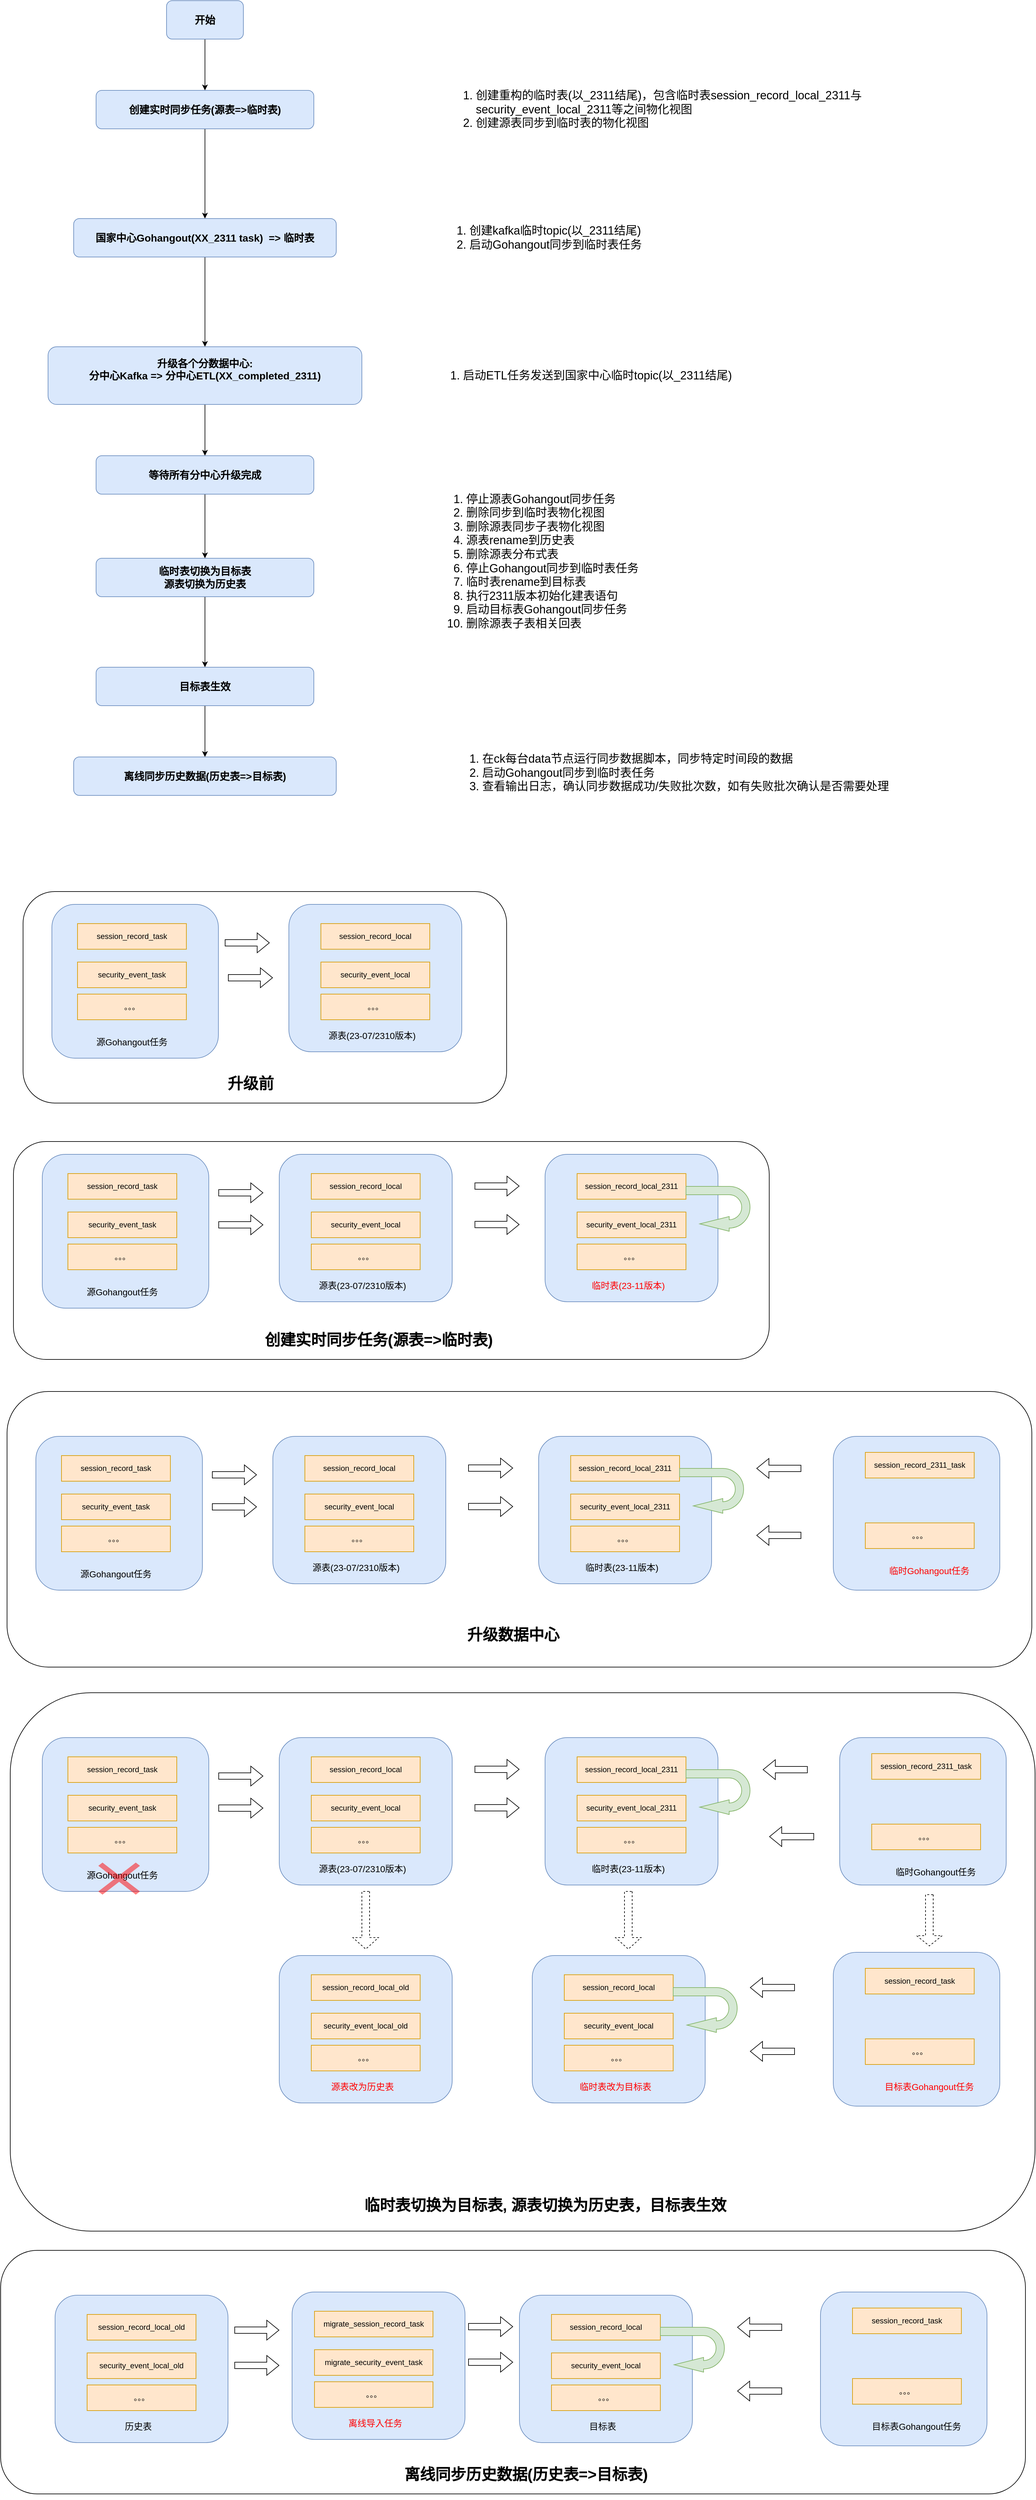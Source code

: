 <mxfile version="22.1.0" type="github">
  <diagram name="Page-1" id="74b105a0-9070-1c63-61bc-23e55f88626e">
    <mxGraphModel dx="2074" dy="1118" grid="1" gridSize="10" guides="1" tooltips="1" connect="1" arrows="1" fold="1" page="1" pageScale="1.5" pageWidth="1169" pageHeight="826" background="none" math="0" shadow="0">
      <root>
        <mxCell id="0" style=";html=1;" />
        <mxCell id="1" style=";html=1;" parent="0" />
        <mxCell id="Q2I1ikt3H9KRh0XBNsud-278" style="edgeStyle=orthogonalEdgeStyle;rounded=0;orthogonalLoop=1;jettySize=auto;html=1;exitX=0.5;exitY=1;exitDx=0;exitDy=0;entryX=0.5;entryY=0;entryDx=0;entryDy=0;" parent="1" source="Q2I1ikt3H9KRh0XBNsud-1" target="Q2I1ikt3H9KRh0XBNsud-16" edge="1">
          <mxGeometry relative="1" as="geometry" />
        </mxCell>
        <mxCell id="Q2I1ikt3H9KRh0XBNsud-1" value="&lt;font style=&quot;font-size: 16px;&quot;&gt;&lt;b&gt;创建实时同步任务(源表=&amp;gt;临时表)&lt;/b&gt;&lt;/font&gt;" style="rounded=1;whiteSpace=wrap;html=1;fillColor=#dae8fc;strokeColor=#6c8ebf;" parent="1" vertex="1">
          <mxGeometry x="179" y="190" width="340" height="60" as="geometry" />
        </mxCell>
        <mxCell id="Q2I1ikt3H9KRh0XBNsud-277" style="edgeStyle=orthogonalEdgeStyle;rounded=0;orthogonalLoop=1;jettySize=auto;html=1;exitX=0.5;exitY=1;exitDx=0;exitDy=0;entryX=0.5;entryY=0;entryDx=0;entryDy=0;" parent="1" source="Q2I1ikt3H9KRh0XBNsud-2" target="Q2I1ikt3H9KRh0XBNsud-1" edge="1">
          <mxGeometry relative="1" as="geometry" />
        </mxCell>
        <mxCell id="Q2I1ikt3H9KRh0XBNsud-2" value="&lt;font style=&quot;font-size: 16px;&quot;&gt;&lt;b&gt;开始&lt;/b&gt;&lt;/font&gt;" style="rounded=1;whiteSpace=wrap;html=1;fillColor=#dae8fc;strokeColor=#6c8ebf;" parent="1" vertex="1">
          <mxGeometry x="289" y="50" width="120" height="60" as="geometry" />
        </mxCell>
        <mxCell id="Q2I1ikt3H9KRh0XBNsud-4" value="&lt;ol style=&quot;font-size: 18px;&quot;&gt;&lt;li style=&quot;&quot;&gt;创建重构的临时表(以_2311结尾)，包含临时表session_record_local_2311与security_event_local_2311等之间物化视图&lt;/li&gt;&lt;li&gt;创建源表同步到临时表的物化视图&lt;/li&gt;&lt;/ol&gt;" style="text;strokeColor=none;fillColor=none;html=1;whiteSpace=wrap;verticalAlign=middle;overflow=hidden;" parent="1" vertex="1">
          <mxGeometry x="730" y="165" width="730" height="110" as="geometry" />
        </mxCell>
        <mxCell id="Q2I1ikt3H9KRh0XBNsud-279" style="edgeStyle=orthogonalEdgeStyle;rounded=0;orthogonalLoop=1;jettySize=auto;html=1;exitX=0.5;exitY=1;exitDx=0;exitDy=0;" parent="1" source="Q2I1ikt3H9KRh0XBNsud-16" target="Q2I1ikt3H9KRh0XBNsud-17" edge="1">
          <mxGeometry relative="1" as="geometry" />
        </mxCell>
        <mxCell id="Q2I1ikt3H9KRh0XBNsud-16" value="&lt;font style=&quot;font-size: 16px;&quot;&gt;&lt;b&gt;国家中心Gohangout(XX_2311 task)&amp;nbsp; =&amp;gt; 临时表&lt;/b&gt;&lt;/font&gt;" style="rounded=1;whiteSpace=wrap;html=1;fillColor=#dae8fc;strokeColor=#6c8ebf;" parent="1" vertex="1">
          <mxGeometry x="144" y="390" width="410" height="60" as="geometry" />
        </mxCell>
        <mxCell id="Q2I1ikt3H9KRh0XBNsud-281" style="edgeStyle=orthogonalEdgeStyle;rounded=0;orthogonalLoop=1;jettySize=auto;html=1;exitX=0.5;exitY=1;exitDx=0;exitDy=0;entryX=0.5;entryY=0;entryDx=0;entryDy=0;" parent="1" source="Q2I1ikt3H9KRh0XBNsud-17" target="Q2I1ikt3H9KRh0XBNsud-20" edge="1">
          <mxGeometry relative="1" as="geometry">
            <mxPoint x="348.579" y="750" as="targetPoint" />
          </mxGeometry>
        </mxCell>
        <mxCell id="Q2I1ikt3H9KRh0XBNsud-17" value="&lt;font style=&quot;font-size: 16px;&quot;&gt;&lt;b&gt;&lt;span style=&quot;font-size: 16px;&quot;&gt;升级各个分数据中心:&lt;br&gt;&lt;/span&gt;分中心Kafka =&amp;gt; 分中心ETL(XX_completed_2311)&lt;br&gt;&lt;br&gt;&lt;/b&gt;&lt;/font&gt;" style="rounded=1;whiteSpace=wrap;html=1;fillColor=#dae8fc;strokeColor=#6c8ebf;" parent="1" vertex="1">
          <mxGeometry x="104" y="590" width="490" height="90" as="geometry" />
        </mxCell>
        <mxCell id="Q2I1ikt3H9KRh0XBNsud-18" value="&lt;ol style=&quot;font-size: 18px;&quot;&gt;&lt;li style=&quot;&quot;&gt;创建kafka临时topic(以_2311结尾)&lt;/li&gt;&lt;li&gt;启动Gohangout同步到临时表任务&lt;/li&gt;&lt;/ol&gt;" style="text;strokeColor=none;fillColor=none;html=1;whiteSpace=wrap;verticalAlign=middle;overflow=hidden;" parent="1" vertex="1">
          <mxGeometry x="720" y="365" width="420" height="110" as="geometry" />
        </mxCell>
        <mxCell id="Q2I1ikt3H9KRh0XBNsud-19" value="&lt;ol style=&quot;font-size: 18px;&quot;&gt;&lt;li style=&quot;&quot;&gt;启动ETL任务发送到国家中心临时topic(以_2311结尾)&lt;/li&gt;&lt;/ol&gt;" style="text;strokeColor=none;fillColor=none;html=1;whiteSpace=wrap;verticalAlign=middle;overflow=hidden;" parent="1" vertex="1">
          <mxGeometry x="710" y="580" width="520" height="110" as="geometry" />
        </mxCell>
        <mxCell id="Q2I1ikt3H9KRh0XBNsud-287" style="edgeStyle=orthogonalEdgeStyle;rounded=0;orthogonalLoop=1;jettySize=auto;html=1;entryX=0.5;entryY=0;entryDx=0;entryDy=0;" parent="1" source="Q2I1ikt3H9KRh0XBNsud-20" target="Q2I1ikt3H9KRh0XBNsud-21" edge="1">
          <mxGeometry relative="1" as="geometry" />
        </mxCell>
        <mxCell id="Q2I1ikt3H9KRh0XBNsud-20" value="&lt;font style=&quot;font-size: 16px;&quot;&gt;&lt;b&gt;等待所有分中心升级完成&lt;/b&gt;&lt;/font&gt;" style="rounded=1;whiteSpace=wrap;html=1;fillColor=#dae8fc;strokeColor=#6c8ebf;" parent="1" vertex="1">
          <mxGeometry x="179" y="760" width="340" height="60" as="geometry" />
        </mxCell>
        <mxCell id="Q2I1ikt3H9KRh0XBNsud-284" style="edgeStyle=orthogonalEdgeStyle;rounded=0;orthogonalLoop=1;jettySize=auto;html=1;exitX=0.5;exitY=1;exitDx=0;exitDy=0;entryX=0.5;entryY=0;entryDx=0;entryDy=0;" parent="1" source="Q2I1ikt3H9KRh0XBNsud-21" target="Q2I1ikt3H9KRh0XBNsud-22" edge="1">
          <mxGeometry relative="1" as="geometry" />
        </mxCell>
        <mxCell id="Q2I1ikt3H9KRh0XBNsud-21" value="&lt;b&gt;&lt;font style=&quot;font-size: 16px;&quot;&gt;临时表切换为目标表&lt;br&gt;源表切换为历史表&lt;/font&gt;&lt;/b&gt;" style="rounded=1;whiteSpace=wrap;html=1;fillColor=#dae8fc;strokeColor=#6c8ebf;" parent="1" vertex="1">
          <mxGeometry x="179" y="920" width="340" height="60" as="geometry" />
        </mxCell>
        <mxCell id="Q2I1ikt3H9KRh0XBNsud-285" style="edgeStyle=orthogonalEdgeStyle;rounded=0;orthogonalLoop=1;jettySize=auto;html=1;exitX=0.5;exitY=1;exitDx=0;exitDy=0;entryX=0.5;entryY=0;entryDx=0;entryDy=0;" parent="1" source="Q2I1ikt3H9KRh0XBNsud-22" target="Q2I1ikt3H9KRh0XBNsud-275" edge="1">
          <mxGeometry relative="1" as="geometry" />
        </mxCell>
        <mxCell id="Q2I1ikt3H9KRh0XBNsud-22" value="&lt;font style=&quot;font-size: 16px;&quot;&gt;&lt;b&gt;目标表生效&lt;/b&gt;&lt;/font&gt;" style="rounded=1;whiteSpace=wrap;html=1;fillColor=#dae8fc;strokeColor=#6c8ebf;" parent="1" vertex="1">
          <mxGeometry x="179" y="1090" width="340" height="60" as="geometry" />
        </mxCell>
        <mxCell id="Q2I1ikt3H9KRh0XBNsud-24" value="" style="rounded=1;whiteSpace=wrap;html=1;" parent="1" vertex="1">
          <mxGeometry x="65" y="1440" width="755" height="330" as="geometry" />
        </mxCell>
        <mxCell id="Q2I1ikt3H9KRh0XBNsud-25" value="" style="rounded=1;whiteSpace=wrap;html=1;fillColor=#dae8fc;strokeColor=#6c8ebf;" parent="1" vertex="1">
          <mxGeometry x="480" y="1460" width="270" height="230" as="geometry" />
        </mxCell>
        <mxCell id="Q2I1ikt3H9KRh0XBNsud-26" value="" style="rounded=1;whiteSpace=wrap;html=1;fillColor=#dae8fc;strokeColor=#6c8ebf;" parent="1" vertex="1">
          <mxGeometry x="110" y="1460" width="260" height="240" as="geometry" />
        </mxCell>
        <mxCell id="Q2I1ikt3H9KRh0XBNsud-29" value="&lt;font style=&quot;font-size: 14px;&quot;&gt;源Gohangout任务&lt;/font&gt;" style="text;html=1;strokeColor=none;fillColor=none;align=center;verticalAlign=middle;whiteSpace=wrap;rounded=0;" parent="1" vertex="1">
          <mxGeometry x="170" y="1660" width="130" height="30" as="geometry" />
        </mxCell>
        <mxCell id="Q2I1ikt3H9KRh0XBNsud-30" value="&lt;font style=&quot;font-size: 14px;&quot;&gt;源表(23-07/2310版本)&lt;/font&gt;" style="text;html=1;strokeColor=none;fillColor=none;align=center;verticalAlign=middle;whiteSpace=wrap;rounded=0;" parent="1" vertex="1">
          <mxGeometry x="540" y="1650" width="140" height="30" as="geometry" />
        </mxCell>
        <mxCell id="Q2I1ikt3H9KRh0XBNsud-31" value="session_record_local" style="rounded=0;whiteSpace=wrap;html=1;fillColor=#ffe6cc;strokeColor=#d79b00;" parent="1" vertex="1">
          <mxGeometry x="530" y="1490" width="170" height="40" as="geometry" />
        </mxCell>
        <mxCell id="Q2I1ikt3H9KRh0XBNsud-32" value="security_event_local" style="rounded=0;whiteSpace=wrap;html=1;fillColor=#ffe6cc;strokeColor=#d79b00;" parent="1" vertex="1">
          <mxGeometry x="530" y="1550" width="170" height="40" as="geometry" />
        </mxCell>
        <mxCell id="Q2I1ikt3H9KRh0XBNsud-33" value="。。。" style="rounded=0;whiteSpace=wrap;html=1;fillColor=#ffe6cc;strokeColor=#d79b00;" parent="1" vertex="1">
          <mxGeometry x="530" y="1600" width="170" height="40" as="geometry" />
        </mxCell>
        <mxCell id="Q2I1ikt3H9KRh0XBNsud-34" value="session_record_task" style="rounded=0;whiteSpace=wrap;html=1;fillColor=#ffe6cc;strokeColor=#d79b00;" parent="1" vertex="1">
          <mxGeometry x="150" y="1490" width="170" height="40" as="geometry" />
        </mxCell>
        <mxCell id="Q2I1ikt3H9KRh0XBNsud-35" value="security_event_task" style="rounded=0;whiteSpace=wrap;html=1;fillColor=#ffe6cc;strokeColor=#d79b00;" parent="1" vertex="1">
          <mxGeometry x="150" y="1550" width="170" height="40" as="geometry" />
        </mxCell>
        <mxCell id="Q2I1ikt3H9KRh0XBNsud-36" value="。。。" style="rounded=0;whiteSpace=wrap;html=1;fillColor=#ffe6cc;strokeColor=#d79b00;" parent="1" vertex="1">
          <mxGeometry x="150" y="1600" width="170" height="40" as="geometry" />
        </mxCell>
        <mxCell id="Q2I1ikt3H9KRh0XBNsud-37" value="升级前" style="text;strokeColor=none;fillColor=none;html=1;fontSize=24;fontStyle=1;verticalAlign=middle;align=center;" parent="1" vertex="1">
          <mxGeometry x="370" y="1720" width="100" height="40" as="geometry" />
        </mxCell>
        <mxCell id="Q2I1ikt3H9KRh0XBNsud-43" value="" style="shape=flexArrow;endArrow=classic;html=1;rounded=0;" parent="1" edge="1">
          <mxGeometry width="50" height="50" relative="1" as="geometry">
            <mxPoint x="380" y="1520" as="sourcePoint" />
            <mxPoint x="450" y="1520" as="targetPoint" />
          </mxGeometry>
        </mxCell>
        <mxCell id="Q2I1ikt3H9KRh0XBNsud-44" value="" style="shape=flexArrow;endArrow=classic;html=1;rounded=0;" parent="1" edge="1">
          <mxGeometry width="50" height="50" relative="1" as="geometry">
            <mxPoint x="385" y="1574.5" as="sourcePoint" />
            <mxPoint x="455" y="1574.5" as="targetPoint" />
          </mxGeometry>
        </mxCell>
        <mxCell id="Q2I1ikt3H9KRh0XBNsud-45" value="" style="rounded=1;whiteSpace=wrap;html=1;" parent="1" vertex="1">
          <mxGeometry x="50" y="1830" width="1180" height="340" as="geometry" />
        </mxCell>
        <mxCell id="Q2I1ikt3H9KRh0XBNsud-46" value="" style="rounded=1;whiteSpace=wrap;html=1;fillColor=#dae8fc;strokeColor=#6c8ebf;" parent="1" vertex="1">
          <mxGeometry x="465" y="1850" width="270" height="230" as="geometry" />
        </mxCell>
        <mxCell id="Q2I1ikt3H9KRh0XBNsud-47" value="" style="rounded=1;whiteSpace=wrap;html=1;fillColor=#dae8fc;strokeColor=#6c8ebf;" parent="1" vertex="1">
          <mxGeometry x="95" y="1850" width="260" height="240" as="geometry" />
        </mxCell>
        <mxCell id="Q2I1ikt3H9KRh0XBNsud-48" value="&lt;font style=&quot;font-size: 14px;&quot;&gt;源Gohangout任务&lt;/font&gt;" style="text;html=1;strokeColor=none;fillColor=none;align=center;verticalAlign=middle;whiteSpace=wrap;rounded=0;" parent="1" vertex="1">
          <mxGeometry x="155" y="2050" width="130" height="30" as="geometry" />
        </mxCell>
        <mxCell id="Q2I1ikt3H9KRh0XBNsud-49" value="&lt;font style=&quot;font-size: 14px;&quot;&gt;源表(23-07/2310版本)&lt;/font&gt;" style="text;html=1;strokeColor=none;fillColor=none;align=center;verticalAlign=middle;whiteSpace=wrap;rounded=0;" parent="1" vertex="1">
          <mxGeometry x="525" y="2040" width="140" height="30" as="geometry" />
        </mxCell>
        <mxCell id="Q2I1ikt3H9KRh0XBNsud-50" value="session_record_local" style="rounded=0;whiteSpace=wrap;html=1;fillColor=#ffe6cc;strokeColor=#d79b00;" parent="1" vertex="1">
          <mxGeometry x="515" y="1880" width="170" height="40" as="geometry" />
        </mxCell>
        <mxCell id="Q2I1ikt3H9KRh0XBNsud-51" value="security_event_local" style="rounded=0;whiteSpace=wrap;html=1;fillColor=#ffe6cc;strokeColor=#d79b00;" parent="1" vertex="1">
          <mxGeometry x="515" y="1940" width="170" height="40" as="geometry" />
        </mxCell>
        <mxCell id="Q2I1ikt3H9KRh0XBNsud-52" value="。。。" style="rounded=0;whiteSpace=wrap;html=1;fillColor=#ffe6cc;strokeColor=#d79b00;" parent="1" vertex="1">
          <mxGeometry x="515" y="1990" width="170" height="40" as="geometry" />
        </mxCell>
        <mxCell id="Q2I1ikt3H9KRh0XBNsud-53" value="session_record_task" style="rounded=0;whiteSpace=wrap;html=1;fillColor=#ffe6cc;strokeColor=#d79b00;" parent="1" vertex="1">
          <mxGeometry x="135" y="1880" width="170" height="40" as="geometry" />
        </mxCell>
        <mxCell id="Q2I1ikt3H9KRh0XBNsud-54" value="security_event_task" style="rounded=0;whiteSpace=wrap;html=1;fillColor=#ffe6cc;strokeColor=#d79b00;" parent="1" vertex="1">
          <mxGeometry x="135" y="1940" width="170" height="40" as="geometry" />
        </mxCell>
        <mxCell id="Q2I1ikt3H9KRh0XBNsud-55" value="。。。" style="rounded=0;whiteSpace=wrap;html=1;fillColor=#ffe6cc;strokeColor=#d79b00;" parent="1" vertex="1">
          <mxGeometry x="135" y="1990" width="170" height="40" as="geometry" />
        </mxCell>
        <mxCell id="Q2I1ikt3H9KRh0XBNsud-56" value="创建实时同步任务(源表=&amp;gt;临时表)" style="text;strokeColor=none;fillColor=none;html=1;fontSize=24;fontStyle=1;verticalAlign=middle;align=center;" parent="1" vertex="1">
          <mxGeometry x="430" y="2120" width="380" height="40" as="geometry" />
        </mxCell>
        <mxCell id="Q2I1ikt3H9KRh0XBNsud-57" value="" style="shape=flexArrow;endArrow=classic;html=1;rounded=0;" parent="1" edge="1">
          <mxGeometry width="50" height="50" relative="1" as="geometry">
            <mxPoint x="370" y="1910" as="sourcePoint" />
            <mxPoint x="440" y="1910" as="targetPoint" />
          </mxGeometry>
        </mxCell>
        <mxCell id="Q2I1ikt3H9KRh0XBNsud-58" value="" style="shape=flexArrow;endArrow=classic;html=1;rounded=0;" parent="1" edge="1">
          <mxGeometry width="50" height="50" relative="1" as="geometry">
            <mxPoint x="370" y="1960" as="sourcePoint" />
            <mxPoint x="440" y="1960" as="targetPoint" />
          </mxGeometry>
        </mxCell>
        <mxCell id="Q2I1ikt3H9KRh0XBNsud-59" style="edgeStyle=orthogonalEdgeStyle;rounded=0;orthogonalLoop=1;jettySize=auto;html=1;exitX=0.5;exitY=1;exitDx=0;exitDy=0;" parent="1" source="Q2I1ikt3H9KRh0XBNsud-45" target="Q2I1ikt3H9KRh0XBNsud-45" edge="1">
          <mxGeometry relative="1" as="geometry" />
        </mxCell>
        <mxCell id="Q2I1ikt3H9KRh0XBNsud-61" value="" style="rounded=1;whiteSpace=wrap;html=1;fillColor=#dae8fc;strokeColor=#6c8ebf;" parent="1" vertex="1">
          <mxGeometry x="880" y="1850" width="270" height="230" as="geometry" />
        </mxCell>
        <mxCell id="Q2I1ikt3H9KRh0XBNsud-62" value="&lt;font color=&quot;#ff0000&quot; style=&quot;font-size: 14px;&quot;&gt;临时表(23-11版本)&lt;/font&gt;" style="text;html=1;strokeColor=none;fillColor=none;align=center;verticalAlign=middle;whiteSpace=wrap;rounded=0;" parent="1" vertex="1">
          <mxGeometry x="940" y="2040" width="140" height="30" as="geometry" />
        </mxCell>
        <mxCell id="Q2I1ikt3H9KRh0XBNsud-63" value="session_record_local_2311" style="rounded=0;whiteSpace=wrap;html=1;fillColor=#ffe6cc;strokeColor=#d79b00;" parent="1" vertex="1">
          <mxGeometry x="930" y="1880" width="170" height="40" as="geometry" />
        </mxCell>
        <mxCell id="Q2I1ikt3H9KRh0XBNsud-64" value="security_event_local_2311" style="rounded=0;whiteSpace=wrap;html=1;fillColor=#ffe6cc;strokeColor=#d79b00;" parent="1" vertex="1">
          <mxGeometry x="930" y="1940" width="170" height="40" as="geometry" />
        </mxCell>
        <mxCell id="Q2I1ikt3H9KRh0XBNsud-65" value="。。。" style="rounded=0;whiteSpace=wrap;html=1;fillColor=#ffe6cc;strokeColor=#d79b00;" parent="1" vertex="1">
          <mxGeometry x="930" y="1990" width="170" height="40" as="geometry" />
        </mxCell>
        <mxCell id="Q2I1ikt3H9KRh0XBNsud-66" value="" style="shape=flexArrow;endArrow=classic;html=1;rounded=0;" parent="1" edge="1">
          <mxGeometry width="50" height="50" relative="1" as="geometry">
            <mxPoint x="770" y="1899.5" as="sourcePoint" />
            <mxPoint x="840" y="1899.5" as="targetPoint" />
          </mxGeometry>
        </mxCell>
        <mxCell id="Q2I1ikt3H9KRh0XBNsud-67" value="" style="shape=flexArrow;endArrow=classic;html=1;rounded=0;" parent="1" edge="1">
          <mxGeometry width="50" height="50" relative="1" as="geometry">
            <mxPoint x="770" y="1959.5" as="sourcePoint" />
            <mxPoint x="840" y="1959.5" as="targetPoint" />
          </mxGeometry>
        </mxCell>
        <mxCell id="Q2I1ikt3H9KRh0XBNsud-85" value="" style="html=1;shadow=0;dashed=0;align=center;verticalAlign=middle;shape=mxgraph.arrows2.uTurnArrow;dy=6.5;arrowHead=23;dx2=46;direction=west;fontSize=10;fillColor=#d5e8d4;strokeColor=#82b366;fillOpacity=100;" parent="1" vertex="1">
          <mxGeometry x="1100" y="1900" width="100" height="70" as="geometry" />
        </mxCell>
        <mxCell id="Q2I1ikt3H9KRh0XBNsud-89" value="" style="rounded=1;whiteSpace=wrap;html=1;" parent="1" vertex="1">
          <mxGeometry x="40" y="2220" width="1600" height="430" as="geometry" />
        </mxCell>
        <mxCell id="Q2I1ikt3H9KRh0XBNsud-90" value="" style="rounded=1;whiteSpace=wrap;html=1;fillColor=#dae8fc;strokeColor=#6c8ebf;" parent="1" vertex="1">
          <mxGeometry x="455" y="2290" width="270" height="230" as="geometry" />
        </mxCell>
        <mxCell id="Q2I1ikt3H9KRh0XBNsud-91" value="" style="rounded=1;whiteSpace=wrap;html=1;fillColor=#dae8fc;strokeColor=#6c8ebf;" parent="1" vertex="1">
          <mxGeometry x="85" y="2290" width="260" height="240" as="geometry" />
        </mxCell>
        <mxCell id="Q2I1ikt3H9KRh0XBNsud-92" value="&lt;font style=&quot;font-size: 14px;&quot;&gt;源Gohangout任务&lt;/font&gt;" style="text;html=1;strokeColor=none;fillColor=none;align=center;verticalAlign=middle;whiteSpace=wrap;rounded=0;" parent="1" vertex="1">
          <mxGeometry x="145" y="2490" width="130" height="30" as="geometry" />
        </mxCell>
        <mxCell id="Q2I1ikt3H9KRh0XBNsud-93" value="&lt;font style=&quot;font-size: 14px;&quot;&gt;源表(23-07/2310版本)&lt;/font&gt;" style="text;html=1;strokeColor=none;fillColor=none;align=center;verticalAlign=middle;whiteSpace=wrap;rounded=0;" parent="1" vertex="1">
          <mxGeometry x="515" y="2480" width="140" height="30" as="geometry" />
        </mxCell>
        <mxCell id="Q2I1ikt3H9KRh0XBNsud-94" value="session_record_local" style="rounded=0;whiteSpace=wrap;html=1;fillColor=#ffe6cc;strokeColor=#d79b00;" parent="1" vertex="1">
          <mxGeometry x="505" y="2320" width="170" height="40" as="geometry" />
        </mxCell>
        <mxCell id="Q2I1ikt3H9KRh0XBNsud-95" value="security_event_local" style="rounded=0;whiteSpace=wrap;html=1;fillColor=#ffe6cc;strokeColor=#d79b00;" parent="1" vertex="1">
          <mxGeometry x="505" y="2380" width="170" height="40" as="geometry" />
        </mxCell>
        <mxCell id="Q2I1ikt3H9KRh0XBNsud-96" value="。。。" style="rounded=0;whiteSpace=wrap;html=1;fillColor=#ffe6cc;strokeColor=#d79b00;" parent="1" vertex="1">
          <mxGeometry x="505" y="2430" width="170" height="40" as="geometry" />
        </mxCell>
        <mxCell id="Q2I1ikt3H9KRh0XBNsud-97" value="session_record_task" style="rounded=0;whiteSpace=wrap;html=1;fillColor=#ffe6cc;strokeColor=#d79b00;" parent="1" vertex="1">
          <mxGeometry x="125" y="2320" width="170" height="40" as="geometry" />
        </mxCell>
        <mxCell id="Q2I1ikt3H9KRh0XBNsud-98" value="security_event_task" style="rounded=0;whiteSpace=wrap;html=1;fillColor=#ffe6cc;strokeColor=#d79b00;" parent="1" vertex="1">
          <mxGeometry x="125" y="2380" width="170" height="40" as="geometry" />
        </mxCell>
        <mxCell id="Q2I1ikt3H9KRh0XBNsud-99" value="。。。" style="rounded=0;whiteSpace=wrap;html=1;fillColor=#ffe6cc;strokeColor=#d79b00;" parent="1" vertex="1">
          <mxGeometry x="125" y="2430" width="170" height="40" as="geometry" />
        </mxCell>
        <mxCell id="Q2I1ikt3H9KRh0XBNsud-100" value="升级数据中心" style="text;strokeColor=none;fillColor=none;html=1;fontSize=24;fontStyle=1;verticalAlign=middle;align=center;" parent="1" vertex="1">
          <mxGeometry x="640" y="2580" width="380" height="40" as="geometry" />
        </mxCell>
        <mxCell id="Q2I1ikt3H9KRh0XBNsud-101" value="" style="shape=flexArrow;endArrow=classic;html=1;rounded=0;" parent="1" edge="1">
          <mxGeometry width="50" height="50" relative="1" as="geometry">
            <mxPoint x="360" y="2350" as="sourcePoint" />
            <mxPoint x="430" y="2350" as="targetPoint" />
          </mxGeometry>
        </mxCell>
        <mxCell id="Q2I1ikt3H9KRh0XBNsud-102" value="" style="shape=flexArrow;endArrow=classic;html=1;rounded=0;" parent="1" edge="1">
          <mxGeometry width="50" height="50" relative="1" as="geometry">
            <mxPoint x="360" y="2400" as="sourcePoint" />
            <mxPoint x="430" y="2400" as="targetPoint" />
          </mxGeometry>
        </mxCell>
        <mxCell id="Q2I1ikt3H9KRh0XBNsud-103" style="edgeStyle=orthogonalEdgeStyle;rounded=0;orthogonalLoop=1;jettySize=auto;html=1;exitX=0.5;exitY=1;exitDx=0;exitDy=0;" parent="1" source="Q2I1ikt3H9KRh0XBNsud-89" target="Q2I1ikt3H9KRh0XBNsud-89" edge="1">
          <mxGeometry relative="1" as="geometry" />
        </mxCell>
        <mxCell id="Q2I1ikt3H9KRh0XBNsud-104" value="" style="rounded=1;whiteSpace=wrap;html=1;fillColor=#dae8fc;strokeColor=#6c8ebf;" parent="1" vertex="1">
          <mxGeometry x="870" y="2290" width="270" height="230" as="geometry" />
        </mxCell>
        <mxCell id="Q2I1ikt3H9KRh0XBNsud-105" value="&lt;font style=&quot;font-size: 14px;&quot;&gt;临时表(23-11版本)&lt;/font&gt;" style="text;html=1;strokeColor=none;fillColor=none;align=center;verticalAlign=middle;whiteSpace=wrap;rounded=0;" parent="1" vertex="1">
          <mxGeometry x="930" y="2480" width="140" height="30" as="geometry" />
        </mxCell>
        <mxCell id="Q2I1ikt3H9KRh0XBNsud-106" value="session_record_local_2311" style="rounded=0;whiteSpace=wrap;html=1;fillColor=#ffe6cc;strokeColor=#d79b00;" parent="1" vertex="1">
          <mxGeometry x="920" y="2320" width="170" height="40" as="geometry" />
        </mxCell>
        <mxCell id="Q2I1ikt3H9KRh0XBNsud-107" value="security_event_local_2311" style="rounded=0;whiteSpace=wrap;html=1;fillColor=#ffe6cc;strokeColor=#d79b00;" parent="1" vertex="1">
          <mxGeometry x="920" y="2380" width="170" height="40" as="geometry" />
        </mxCell>
        <mxCell id="Q2I1ikt3H9KRh0XBNsud-108" value="。。。" style="rounded=0;whiteSpace=wrap;html=1;fillColor=#ffe6cc;strokeColor=#d79b00;" parent="1" vertex="1">
          <mxGeometry x="920" y="2430" width="170" height="40" as="geometry" />
        </mxCell>
        <mxCell id="Q2I1ikt3H9KRh0XBNsud-109" value="" style="shape=flexArrow;endArrow=classic;html=1;rounded=0;" parent="1" edge="1">
          <mxGeometry width="50" height="50" relative="1" as="geometry">
            <mxPoint x="760" y="2339.5" as="sourcePoint" />
            <mxPoint x="830" y="2339.5" as="targetPoint" />
          </mxGeometry>
        </mxCell>
        <mxCell id="Q2I1ikt3H9KRh0XBNsud-110" value="" style="shape=flexArrow;endArrow=classic;html=1;rounded=0;" parent="1" edge="1">
          <mxGeometry width="50" height="50" relative="1" as="geometry">
            <mxPoint x="760" y="2399.5" as="sourcePoint" />
            <mxPoint x="830" y="2399.5" as="targetPoint" />
          </mxGeometry>
        </mxCell>
        <mxCell id="Q2I1ikt3H9KRh0XBNsud-111" value="" style="html=1;shadow=0;dashed=0;align=center;verticalAlign=middle;shape=mxgraph.arrows2.uTurnArrow;dy=6.5;arrowHead=23;dx2=46;direction=west;fontSize=10;fillColor=#d5e8d4;strokeColor=#82b366;fillOpacity=100;" parent="1" vertex="1">
          <mxGeometry x="1090" y="2340" width="100" height="70" as="geometry" />
        </mxCell>
        <mxCell id="Q2I1ikt3H9KRh0XBNsud-112" value="" style="rounded=1;whiteSpace=wrap;html=1;fillColor=#dae8fc;strokeColor=#6c8ebf;" parent="1" vertex="1">
          <mxGeometry x="1330" y="2290" width="260" height="240" as="geometry" />
        </mxCell>
        <mxCell id="Q2I1ikt3H9KRh0XBNsud-113" value="&lt;font color=&quot;#ff0000&quot; style=&quot;font-size: 14px;&quot;&gt;临时Gohangout任务&lt;/font&gt;" style="text;html=1;strokeColor=none;fillColor=none;align=center;verticalAlign=middle;whiteSpace=wrap;rounded=0;" parent="1" vertex="1">
          <mxGeometry x="1400" y="2485" width="160" height="30" as="geometry" />
        </mxCell>
        <mxCell id="Q2I1ikt3H9KRh0XBNsud-114" value="session_record_2311_task" style="rounded=0;whiteSpace=wrap;html=1;fillColor=#ffe6cc;strokeColor=#d79b00;" parent="1" vertex="1">
          <mxGeometry x="1380" y="2315" width="170" height="40" as="geometry" />
        </mxCell>
        <mxCell id="Q2I1ikt3H9KRh0XBNsud-116" value="。。。" style="rounded=0;whiteSpace=wrap;html=1;fillColor=#ffe6cc;strokeColor=#d79b00;" parent="1" vertex="1">
          <mxGeometry x="1380" y="2425" width="170" height="40" as="geometry" />
        </mxCell>
        <mxCell id="Q2I1ikt3H9KRh0XBNsud-118" value="" style="shape=flexArrow;endArrow=classic;html=1;rounded=0;" parent="1" edge="1">
          <mxGeometry width="50" height="50" relative="1" as="geometry">
            <mxPoint x="1280" y="2340" as="sourcePoint" />
            <mxPoint x="1210" y="2340" as="targetPoint" />
          </mxGeometry>
        </mxCell>
        <mxCell id="Q2I1ikt3H9KRh0XBNsud-119" value="" style="shape=flexArrow;endArrow=classic;html=1;rounded=0;" parent="1" edge="1">
          <mxGeometry width="50" height="50" relative="1" as="geometry">
            <mxPoint x="1280" y="2444.5" as="sourcePoint" />
            <mxPoint x="1210" y="2444.5" as="targetPoint" />
          </mxGeometry>
        </mxCell>
        <mxCell id="Q2I1ikt3H9KRh0XBNsud-136" value="" style="rounded=1;whiteSpace=wrap;html=1;" parent="1" vertex="1">
          <mxGeometry x="45" y="2690" width="1600" height="840" as="geometry" />
        </mxCell>
        <mxCell id="Q2I1ikt3H9KRh0XBNsud-137" value="" style="rounded=1;whiteSpace=wrap;html=1;fillColor=#dae8fc;strokeColor=#6c8ebf;" parent="1" vertex="1">
          <mxGeometry x="465" y="2760" width="270" height="230" as="geometry" />
        </mxCell>
        <mxCell id="Q2I1ikt3H9KRh0XBNsud-138" value="" style="rounded=1;whiteSpace=wrap;html=1;fillColor=#dae8fc;strokeColor=#6c8ebf;" parent="1" vertex="1">
          <mxGeometry x="95" y="2760" width="260" height="240" as="geometry" />
        </mxCell>
        <mxCell id="Q2I1ikt3H9KRh0XBNsud-139" value="&lt;font style=&quot;font-size: 14px;&quot;&gt;源Gohangout任务&lt;/font&gt;" style="text;html=1;strokeColor=none;fillColor=none;align=center;verticalAlign=middle;whiteSpace=wrap;rounded=0;" parent="1" vertex="1">
          <mxGeometry x="155" y="2960" width="130" height="30" as="geometry" />
        </mxCell>
        <mxCell id="Q2I1ikt3H9KRh0XBNsud-140" value="&lt;font style=&quot;font-size: 14px;&quot;&gt;源表(23-07/2310版本)&lt;/font&gt;" style="text;html=1;strokeColor=none;fillColor=none;align=center;verticalAlign=middle;whiteSpace=wrap;rounded=0;" parent="1" vertex="1">
          <mxGeometry x="525" y="2950" width="140" height="30" as="geometry" />
        </mxCell>
        <mxCell id="Q2I1ikt3H9KRh0XBNsud-141" value="session_record_local" style="rounded=0;whiteSpace=wrap;html=1;fillColor=#ffe6cc;strokeColor=#d79b00;" parent="1" vertex="1">
          <mxGeometry x="515" y="2790" width="170" height="40" as="geometry" />
        </mxCell>
        <mxCell id="Q2I1ikt3H9KRh0XBNsud-142" value="security_event_local" style="rounded=0;whiteSpace=wrap;html=1;fillColor=#ffe6cc;strokeColor=#d79b00;" parent="1" vertex="1">
          <mxGeometry x="515" y="2850" width="170" height="40" as="geometry" />
        </mxCell>
        <mxCell id="Q2I1ikt3H9KRh0XBNsud-143" value="。。。" style="rounded=0;whiteSpace=wrap;html=1;fillColor=#ffe6cc;strokeColor=#d79b00;" parent="1" vertex="1">
          <mxGeometry x="515" y="2900" width="170" height="40" as="geometry" />
        </mxCell>
        <mxCell id="Q2I1ikt3H9KRh0XBNsud-144" value="session_record_task" style="rounded=0;whiteSpace=wrap;html=1;fillColor=#ffe6cc;strokeColor=#d79b00;" parent="1" vertex="1">
          <mxGeometry x="135" y="2790" width="170" height="40" as="geometry" />
        </mxCell>
        <mxCell id="Q2I1ikt3H9KRh0XBNsud-145" value="security_event_task" style="rounded=0;whiteSpace=wrap;html=1;fillColor=#ffe6cc;strokeColor=#d79b00;" parent="1" vertex="1">
          <mxGeometry x="135" y="2850" width="170" height="40" as="geometry" />
        </mxCell>
        <mxCell id="Q2I1ikt3H9KRh0XBNsud-146" value="。。。" style="rounded=0;whiteSpace=wrap;html=1;fillColor=#ffe6cc;strokeColor=#d79b00;" parent="1" vertex="1">
          <mxGeometry x="135" y="2900" width="170" height="40" as="geometry" />
        </mxCell>
        <mxCell id="Q2I1ikt3H9KRh0XBNsud-147" value="临时表切换为目标表, 源表切换为历史表，目标表生效" style="text;strokeColor=none;fillColor=none;html=1;fontSize=24;fontStyle=1;verticalAlign=middle;align=center;" parent="1" vertex="1">
          <mxGeometry x="580" y="3470" width="600" height="40" as="geometry" />
        </mxCell>
        <mxCell id="Q2I1ikt3H9KRh0XBNsud-148" value="" style="shape=flexArrow;endArrow=classic;html=1;rounded=0;" parent="1" edge="1">
          <mxGeometry width="50" height="50" relative="1" as="geometry">
            <mxPoint x="370" y="2820" as="sourcePoint" />
            <mxPoint x="440" y="2820" as="targetPoint" />
          </mxGeometry>
        </mxCell>
        <mxCell id="Q2I1ikt3H9KRh0XBNsud-149" value="" style="shape=flexArrow;endArrow=classic;html=1;rounded=0;" parent="1" edge="1">
          <mxGeometry width="50" height="50" relative="1" as="geometry">
            <mxPoint x="370" y="2870" as="sourcePoint" />
            <mxPoint x="440" y="2870" as="targetPoint" />
          </mxGeometry>
        </mxCell>
        <mxCell id="Q2I1ikt3H9KRh0XBNsud-150" style="edgeStyle=orthogonalEdgeStyle;rounded=0;orthogonalLoop=1;jettySize=auto;html=1;exitX=0.5;exitY=1;exitDx=0;exitDy=0;" parent="1" source="Q2I1ikt3H9KRh0XBNsud-136" target="Q2I1ikt3H9KRh0XBNsud-136" edge="1">
          <mxGeometry relative="1" as="geometry" />
        </mxCell>
        <mxCell id="Q2I1ikt3H9KRh0XBNsud-151" value="" style="rounded=1;whiteSpace=wrap;html=1;fillColor=#dae8fc;strokeColor=#6c8ebf;" parent="1" vertex="1">
          <mxGeometry x="880" y="2760" width="270" height="230" as="geometry" />
        </mxCell>
        <mxCell id="Q2I1ikt3H9KRh0XBNsud-152" value="&lt;font style=&quot;font-size: 14px;&quot;&gt;临时表(23-11版本)&lt;/font&gt;" style="text;html=1;strokeColor=none;fillColor=none;align=center;verticalAlign=middle;whiteSpace=wrap;rounded=0;" parent="1" vertex="1">
          <mxGeometry x="940" y="2950" width="140" height="30" as="geometry" />
        </mxCell>
        <mxCell id="Q2I1ikt3H9KRh0XBNsud-153" value="session_record_local_2311" style="rounded=0;whiteSpace=wrap;html=1;fillColor=#ffe6cc;strokeColor=#d79b00;" parent="1" vertex="1">
          <mxGeometry x="930" y="2790" width="170" height="40" as="geometry" />
        </mxCell>
        <mxCell id="Q2I1ikt3H9KRh0XBNsud-154" value="security_event_local_2311" style="rounded=0;whiteSpace=wrap;html=1;fillColor=#ffe6cc;strokeColor=#d79b00;" parent="1" vertex="1">
          <mxGeometry x="930" y="2850" width="170" height="40" as="geometry" />
        </mxCell>
        <mxCell id="Q2I1ikt3H9KRh0XBNsud-155" value="。。。" style="rounded=0;whiteSpace=wrap;html=1;fillColor=#ffe6cc;strokeColor=#d79b00;" parent="1" vertex="1">
          <mxGeometry x="930" y="2900" width="170" height="40" as="geometry" />
        </mxCell>
        <mxCell id="Q2I1ikt3H9KRh0XBNsud-156" value="" style="shape=flexArrow;endArrow=classic;html=1;rounded=0;" parent="1" edge="1">
          <mxGeometry width="50" height="50" relative="1" as="geometry">
            <mxPoint x="770" y="2809.5" as="sourcePoint" />
            <mxPoint x="840" y="2809.5" as="targetPoint" />
          </mxGeometry>
        </mxCell>
        <mxCell id="Q2I1ikt3H9KRh0XBNsud-157" value="" style="shape=flexArrow;endArrow=classic;html=1;rounded=0;" parent="1" edge="1">
          <mxGeometry width="50" height="50" relative="1" as="geometry">
            <mxPoint x="770" y="2869.5" as="sourcePoint" />
            <mxPoint x="840" y="2869.5" as="targetPoint" />
          </mxGeometry>
        </mxCell>
        <mxCell id="Q2I1ikt3H9KRh0XBNsud-158" value="" style="html=1;shadow=0;dashed=0;align=center;verticalAlign=middle;shape=mxgraph.arrows2.uTurnArrow;dy=6.5;arrowHead=23;dx2=46;direction=west;fontSize=10;fillColor=#d5e8d4;strokeColor=#82b366;fillOpacity=100;" parent="1" vertex="1">
          <mxGeometry x="1100" y="2810" width="100" height="70" as="geometry" />
        </mxCell>
        <mxCell id="Q2I1ikt3H9KRh0XBNsud-159" value="" style="rounded=1;whiteSpace=wrap;html=1;fillColor=#dae8fc;strokeColor=#6c8ebf;" parent="1" vertex="1">
          <mxGeometry x="1340" y="2760" width="260" height="230" as="geometry" />
        </mxCell>
        <mxCell id="Q2I1ikt3H9KRh0XBNsud-160" value="&lt;font style=&quot;font-size: 14px;&quot;&gt;临时Gohangout任务&lt;/font&gt;" style="text;html=1;strokeColor=none;fillColor=none;align=center;verticalAlign=middle;whiteSpace=wrap;rounded=0;" parent="1" vertex="1">
          <mxGeometry x="1410" y="2955" width="160" height="30" as="geometry" />
        </mxCell>
        <mxCell id="Q2I1ikt3H9KRh0XBNsud-161" value="session_record_2311_task" style="rounded=0;whiteSpace=wrap;html=1;fillColor=#ffe6cc;strokeColor=#d79b00;" parent="1" vertex="1">
          <mxGeometry x="1390" y="2785" width="170" height="40" as="geometry" />
        </mxCell>
        <mxCell id="Q2I1ikt3H9KRh0XBNsud-163" value="。。。" style="rounded=0;whiteSpace=wrap;html=1;fillColor=#ffe6cc;strokeColor=#d79b00;" parent="1" vertex="1">
          <mxGeometry x="1390" y="2895" width="170" height="40" as="geometry" />
        </mxCell>
        <mxCell id="Q2I1ikt3H9KRh0XBNsud-164" value="" style="shape=flexArrow;endArrow=classic;html=1;rounded=0;" parent="1" edge="1">
          <mxGeometry width="50" height="50" relative="1" as="geometry">
            <mxPoint x="1290" y="2810" as="sourcePoint" />
            <mxPoint x="1220" y="2810" as="targetPoint" />
          </mxGeometry>
        </mxCell>
        <mxCell id="Q2I1ikt3H9KRh0XBNsud-165" value="" style="shape=flexArrow;endArrow=classic;html=1;rounded=0;" parent="1" edge="1">
          <mxGeometry width="50" height="50" relative="1" as="geometry">
            <mxPoint x="1300" y="2914.5" as="sourcePoint" />
            <mxPoint x="1230" y="2914.5" as="targetPoint" />
          </mxGeometry>
        </mxCell>
        <mxCell id="Q2I1ikt3H9KRh0XBNsud-166" value="" style="rounded=1;whiteSpace=wrap;html=1;fillColor=#dae8fc;strokeColor=#6c8ebf;" parent="1" vertex="1">
          <mxGeometry x="465" y="3100" width="270" height="230" as="geometry" />
        </mxCell>
        <mxCell id="Q2I1ikt3H9KRh0XBNsud-167" value="&lt;font color=&quot;#ff0000&quot; style=&quot;font-size: 14px;&quot;&gt;源表改为历史表&lt;/font&gt;" style="text;html=1;strokeColor=none;fillColor=none;align=center;verticalAlign=middle;whiteSpace=wrap;rounded=0;" parent="1" vertex="1">
          <mxGeometry x="525" y="3290" width="140" height="30" as="geometry" />
        </mxCell>
        <mxCell id="Q2I1ikt3H9KRh0XBNsud-168" value="session_record_local_old" style="rounded=0;whiteSpace=wrap;html=1;fillColor=#ffe6cc;strokeColor=#d79b00;" parent="1" vertex="1">
          <mxGeometry x="515" y="3130" width="170" height="40" as="geometry" />
        </mxCell>
        <mxCell id="Q2I1ikt3H9KRh0XBNsud-169" value="security_event_local_old" style="rounded=0;whiteSpace=wrap;html=1;fillColor=#ffe6cc;strokeColor=#d79b00;" parent="1" vertex="1">
          <mxGeometry x="515" y="3190" width="170" height="40" as="geometry" />
        </mxCell>
        <mxCell id="Q2I1ikt3H9KRh0XBNsud-170" value="。。。" style="rounded=0;whiteSpace=wrap;html=1;fillColor=#ffe6cc;strokeColor=#d79b00;" parent="1" vertex="1">
          <mxGeometry x="515" y="3240" width="170" height="40" as="geometry" />
        </mxCell>
        <mxCell id="Q2I1ikt3H9KRh0XBNsud-171" value="" style="rounded=1;whiteSpace=wrap;html=1;fillColor=#dae8fc;strokeColor=#6c8ebf;" parent="1" vertex="1">
          <mxGeometry x="860" y="3100" width="270" height="230" as="geometry" />
        </mxCell>
        <mxCell id="Q2I1ikt3H9KRh0XBNsud-172" value="&lt;font color=&quot;#ff0000&quot; style=&quot;font-size: 14px;&quot;&gt;临时表改为目标表&lt;/font&gt;" style="text;html=1;strokeColor=none;fillColor=none;align=center;verticalAlign=middle;whiteSpace=wrap;rounded=0;" parent="1" vertex="1">
          <mxGeometry x="920" y="3290" width="140" height="30" as="geometry" />
        </mxCell>
        <mxCell id="Q2I1ikt3H9KRh0XBNsud-173" value="session_record_local" style="rounded=0;whiteSpace=wrap;html=1;fillColor=#ffe6cc;strokeColor=#d79b00;" parent="1" vertex="1">
          <mxGeometry x="910" y="3130" width="170" height="40" as="geometry" />
        </mxCell>
        <mxCell id="Q2I1ikt3H9KRh0XBNsud-174" value="security_event_local" style="rounded=0;whiteSpace=wrap;html=1;fillColor=#ffe6cc;strokeColor=#d79b00;" parent="1" vertex="1">
          <mxGeometry x="910" y="3190" width="170" height="40" as="geometry" />
        </mxCell>
        <mxCell id="Q2I1ikt3H9KRh0XBNsud-175" value="。。。" style="rounded=0;whiteSpace=wrap;html=1;fillColor=#ffe6cc;strokeColor=#d79b00;" parent="1" vertex="1">
          <mxGeometry x="910" y="3240" width="170" height="40" as="geometry" />
        </mxCell>
        <mxCell id="Q2I1ikt3H9KRh0XBNsud-176" value="" style="html=1;shadow=0;dashed=0;align=center;verticalAlign=middle;shape=mxgraph.arrows2.uTurnArrow;dy=6.5;arrowHead=23;dx2=46;direction=west;fontSize=10;fillColor=#d5e8d4;strokeColor=#82b366;fillOpacity=100;" parent="1" vertex="1">
          <mxGeometry x="1080" y="3150" width="100" height="70" as="geometry" />
        </mxCell>
        <mxCell id="Q2I1ikt3H9KRh0XBNsud-185" value="" style="rounded=1;whiteSpace=wrap;html=1;fillColor=#dae8fc;strokeColor=#6c8ebf;" parent="1" vertex="1">
          <mxGeometry x="1330" y="3095" width="260" height="240" as="geometry" />
        </mxCell>
        <mxCell id="Q2I1ikt3H9KRh0XBNsud-186" value="&lt;font color=&quot;#ff0000&quot; style=&quot;font-size: 14px;&quot;&gt;目标表Gohangout任务&lt;/font&gt;" style="text;html=1;strokeColor=none;fillColor=none;align=center;verticalAlign=middle;whiteSpace=wrap;rounded=0;" parent="1" vertex="1">
          <mxGeometry x="1400" y="3290" width="160" height="30" as="geometry" />
        </mxCell>
        <mxCell id="Q2I1ikt3H9KRh0XBNsud-187" value="session_record_task" style="rounded=0;whiteSpace=wrap;html=1;fillColor=#ffe6cc;strokeColor=#d79b00;" parent="1" vertex="1">
          <mxGeometry x="1380" y="3120" width="170" height="40" as="geometry" />
        </mxCell>
        <mxCell id="Q2I1ikt3H9KRh0XBNsud-189" value="。。。" style="rounded=0;whiteSpace=wrap;html=1;fillColor=#ffe6cc;strokeColor=#d79b00;" parent="1" vertex="1">
          <mxGeometry x="1380" y="3230" width="170" height="40" as="geometry" />
        </mxCell>
        <mxCell id="Q2I1ikt3H9KRh0XBNsud-190" value="" style="shape=flexArrow;endArrow=classic;html=1;rounded=0;" parent="1" edge="1">
          <mxGeometry width="50" height="50" relative="1" as="geometry">
            <mxPoint x="1270" y="3150" as="sourcePoint" />
            <mxPoint x="1200" y="3150" as="targetPoint" />
          </mxGeometry>
        </mxCell>
        <mxCell id="Q2I1ikt3H9KRh0XBNsud-191" value="" style="shape=flexArrow;endArrow=classic;html=1;rounded=0;" parent="1" edge="1">
          <mxGeometry width="50" height="50" relative="1" as="geometry">
            <mxPoint x="1270" y="3249.5" as="sourcePoint" />
            <mxPoint x="1200" y="3249.5" as="targetPoint" />
          </mxGeometry>
        </mxCell>
        <mxCell id="Q2I1ikt3H9KRh0XBNsud-192" value="" style="rounded=1;whiteSpace=wrap;html=1;" parent="1" vertex="1">
          <mxGeometry x="30" y="3560" width="1600" height="380" as="geometry" />
        </mxCell>
        <mxCell id="Q2I1ikt3H9KRh0XBNsud-203" value="离线同步历史数据(历史表=&amp;gt;目标表)" style="text;strokeColor=none;fillColor=none;html=1;fontSize=24;fontStyle=1;verticalAlign=middle;align=center;" parent="1" vertex="1">
          <mxGeometry x="550" y="3890" width="600" height="40" as="geometry" />
        </mxCell>
        <mxCell id="Q2I1ikt3H9KRh0XBNsud-206" style="edgeStyle=orthogonalEdgeStyle;rounded=0;orthogonalLoop=1;jettySize=auto;html=1;exitX=0.5;exitY=1;exitDx=0;exitDy=0;" parent="1" source="Q2I1ikt3H9KRh0XBNsud-192" target="Q2I1ikt3H9KRh0XBNsud-192" edge="1">
          <mxGeometry relative="1" as="geometry" />
        </mxCell>
        <mxCell id="Q2I1ikt3H9KRh0XBNsud-222" value="&lt;font style=&quot;font-size: 14px;&quot;&gt;历史表&lt;/font&gt;" style="text;html=1;strokeColor=none;fillColor=none;align=center;verticalAlign=middle;whiteSpace=wrap;rounded=0;" parent="1" vertex="1">
          <mxGeometry x="200" y="3820" width="140" height="30" as="geometry" />
        </mxCell>
        <mxCell id="Q2I1ikt3H9KRh0XBNsud-223" value="session_record_local_old" style="rounded=0;whiteSpace=wrap;html=1;fillColor=#ffe6cc;strokeColor=#d79b00;" parent="1" vertex="1">
          <mxGeometry x="190" y="3660" width="170" height="40" as="geometry" />
        </mxCell>
        <mxCell id="Q2I1ikt3H9KRh0XBNsud-224" value="security_event_local_old" style="rounded=0;whiteSpace=wrap;html=1;fillColor=#ffe6cc;strokeColor=#d79b00;" parent="1" vertex="1">
          <mxGeometry x="190" y="3720" width="170" height="40" as="geometry" />
        </mxCell>
        <mxCell id="Q2I1ikt3H9KRh0XBNsud-225" value="。。。" style="rounded=0;whiteSpace=wrap;html=1;fillColor=#ffe6cc;strokeColor=#d79b00;" parent="1" vertex="1">
          <mxGeometry x="190" y="3770" width="170" height="40" as="geometry" />
        </mxCell>
        <mxCell id="Q2I1ikt3H9KRh0XBNsud-226" value="" style="rounded=1;whiteSpace=wrap;html=1;fillColor=#dae8fc;strokeColor=#6c8ebf;" parent="1" vertex="1">
          <mxGeometry x="840" y="3630" width="270" height="230" as="geometry" />
        </mxCell>
        <mxCell id="Q2I1ikt3H9KRh0XBNsud-227" value="&lt;font style=&quot;font-size: 14px;&quot;&gt;目标表&lt;/font&gt;" style="text;html=1;strokeColor=none;fillColor=none;align=center;verticalAlign=middle;whiteSpace=wrap;rounded=0;" parent="1" vertex="1">
          <mxGeometry x="900" y="3820" width="140" height="30" as="geometry" />
        </mxCell>
        <mxCell id="Q2I1ikt3H9KRh0XBNsud-228" value="session_record_local" style="rounded=0;whiteSpace=wrap;html=1;fillColor=#ffe6cc;strokeColor=#d79b00;" parent="1" vertex="1">
          <mxGeometry x="890" y="3660" width="170" height="40" as="geometry" />
        </mxCell>
        <mxCell id="Q2I1ikt3H9KRh0XBNsud-229" value="security_event_local" style="rounded=0;whiteSpace=wrap;html=1;fillColor=#ffe6cc;strokeColor=#d79b00;" parent="1" vertex="1">
          <mxGeometry x="890" y="3720" width="170" height="40" as="geometry" />
        </mxCell>
        <mxCell id="Q2I1ikt3H9KRh0XBNsud-230" value="。。。" style="rounded=0;whiteSpace=wrap;html=1;fillColor=#ffe6cc;strokeColor=#d79b00;" parent="1" vertex="1">
          <mxGeometry x="890" y="3770" width="170" height="40" as="geometry" />
        </mxCell>
        <mxCell id="Q2I1ikt3H9KRh0XBNsud-231" value="" style="html=1;shadow=0;dashed=0;align=center;verticalAlign=middle;shape=mxgraph.arrows2.uTurnArrow;dy=6.5;arrowHead=23;dx2=46;direction=west;fontSize=10;fillColor=#d5e8d4;strokeColor=#82b366;fillOpacity=100;" parent="1" vertex="1">
          <mxGeometry x="1060" y="3680" width="100" height="70" as="geometry" />
        </mxCell>
        <mxCell id="Q2I1ikt3H9KRh0XBNsud-232" value="" style="rounded=1;whiteSpace=wrap;html=1;fillColor=#dae8fc;strokeColor=#6c8ebf;" parent="1" vertex="1">
          <mxGeometry x="1310" y="3625" width="260" height="240" as="geometry" />
        </mxCell>
        <mxCell id="Q2I1ikt3H9KRh0XBNsud-233" value="&lt;font style=&quot;font-size: 14px;&quot;&gt;目标表Gohangout任务&lt;/font&gt;" style="text;html=1;strokeColor=none;fillColor=none;align=center;verticalAlign=middle;whiteSpace=wrap;rounded=0;" parent="1" vertex="1">
          <mxGeometry x="1380" y="3820" width="160" height="30" as="geometry" />
        </mxCell>
        <mxCell id="Q2I1ikt3H9KRh0XBNsud-234" value="session_record_task" style="rounded=0;whiteSpace=wrap;html=1;fillColor=#ffe6cc;strokeColor=#d79b00;" parent="1" vertex="1">
          <mxGeometry x="1360" y="3650" width="170" height="40" as="geometry" />
        </mxCell>
        <mxCell id="Q2I1ikt3H9KRh0XBNsud-235" value="。。。" style="rounded=0;whiteSpace=wrap;html=1;fillColor=#ffe6cc;strokeColor=#d79b00;" parent="1" vertex="1">
          <mxGeometry x="1360" y="3760" width="170" height="40" as="geometry" />
        </mxCell>
        <mxCell id="Q2I1ikt3H9KRh0XBNsud-236" value="" style="shape=flexArrow;endArrow=classic;html=1;rounded=0;" parent="1" edge="1">
          <mxGeometry width="50" height="50" relative="1" as="geometry">
            <mxPoint x="1250" y="3680" as="sourcePoint" />
            <mxPoint x="1180" y="3680" as="targetPoint" />
          </mxGeometry>
        </mxCell>
        <mxCell id="Q2I1ikt3H9KRh0XBNsud-237" value="" style="shape=flexArrow;endArrow=classic;html=1;rounded=0;" parent="1" edge="1">
          <mxGeometry width="50" height="50" relative="1" as="geometry">
            <mxPoint x="1250" y="3779.5" as="sourcePoint" />
            <mxPoint x="1180" y="3779.5" as="targetPoint" />
          </mxGeometry>
        </mxCell>
        <mxCell id="Q2I1ikt3H9KRh0XBNsud-242" value="" style="rounded=1;whiteSpace=wrap;html=1;fillColor=#dae8fc;strokeColor=#6c8ebf;" parent="1" vertex="1">
          <mxGeometry x="485" y="3625" width="270" height="230" as="geometry" />
        </mxCell>
        <mxCell id="Q2I1ikt3H9KRh0XBNsud-243" value="&lt;font color=&quot;#ff0000&quot; style=&quot;font-size: 14px;&quot;&gt;离线导入任务&lt;/font&gt;" style="text;html=1;strokeColor=none;fillColor=none;align=center;verticalAlign=middle;whiteSpace=wrap;rounded=0;" parent="1" vertex="1">
          <mxGeometry x="545" y="3815" width="140" height="30" as="geometry" />
        </mxCell>
        <mxCell id="Q2I1ikt3H9KRh0XBNsud-244" value="migrate_session_record_task" style="rounded=0;whiteSpace=wrap;html=1;fillColor=#ffe6cc;strokeColor=#d79b00;" parent="1" vertex="1">
          <mxGeometry x="520" y="3655" width="185" height="40" as="geometry" />
        </mxCell>
        <mxCell id="Q2I1ikt3H9KRh0XBNsud-245" value="migrate_security_event_task" style="rounded=0;whiteSpace=wrap;html=1;fillColor=#ffe6cc;strokeColor=#d79b00;" parent="1" vertex="1">
          <mxGeometry x="520" y="3715" width="185" height="40" as="geometry" />
        </mxCell>
        <mxCell id="Q2I1ikt3H9KRh0XBNsud-246" value="。。。" style="rounded=0;whiteSpace=wrap;html=1;fillColor=#ffe6cc;strokeColor=#d79b00;" parent="1" vertex="1">
          <mxGeometry x="520" y="3765" width="185" height="40" as="geometry" />
        </mxCell>
        <mxCell id="Q2I1ikt3H9KRh0XBNsud-247" value="" style="shape=flexArrow;endArrow=classic;html=1;rounded=0;" parent="1" edge="1">
          <mxGeometry width="50" height="50" relative="1" as="geometry">
            <mxPoint x="395" y="3684.5" as="sourcePoint" />
            <mxPoint x="465" y="3684.5" as="targetPoint" />
          </mxGeometry>
        </mxCell>
        <mxCell id="Q2I1ikt3H9KRh0XBNsud-248" value="" style="shape=flexArrow;endArrow=classic;html=1;rounded=0;" parent="1" edge="1">
          <mxGeometry width="50" height="50" relative="1" as="geometry">
            <mxPoint x="395" y="3739.5" as="sourcePoint" />
            <mxPoint x="465" y="3739.5" as="targetPoint" />
          </mxGeometry>
        </mxCell>
        <mxCell id="Q2I1ikt3H9KRh0XBNsud-254" value="" style="rounded=1;whiteSpace=wrap;html=1;fillColor=#dae8fc;strokeColor=#6c8ebf;" parent="1" vertex="1">
          <mxGeometry x="115" y="3635" width="270" height="225" as="geometry" />
        </mxCell>
        <mxCell id="Q2I1ikt3H9KRh0XBNsud-255" value="session_record_local_old" style="rounded=0;whiteSpace=wrap;html=1;fillColor=#ffe6cc;strokeColor=#d79b00;" parent="1" vertex="1">
          <mxGeometry x="165" y="3665" width="170" height="40" as="geometry" />
        </mxCell>
        <mxCell id="Q2I1ikt3H9KRh0XBNsud-256" value="security_event_local_old" style="rounded=0;whiteSpace=wrap;html=1;fillColor=#ffe6cc;strokeColor=#d79b00;" parent="1" vertex="1">
          <mxGeometry x="165" y="3725" width="170" height="40" as="geometry" />
        </mxCell>
        <mxCell id="Q2I1ikt3H9KRh0XBNsud-257" value="。。。" style="rounded=0;whiteSpace=wrap;html=1;fillColor=#ffe6cc;strokeColor=#d79b00;" parent="1" vertex="1">
          <mxGeometry x="165" y="3775" width="170" height="40" as="geometry" />
        </mxCell>
        <mxCell id="Q2I1ikt3H9KRh0XBNsud-258" value="&lt;font style=&quot;font-size: 14px;&quot;&gt;历史表&lt;/font&gt;" style="text;html=1;strokeColor=none;fillColor=none;align=center;verticalAlign=middle;whiteSpace=wrap;rounded=0;" parent="1" vertex="1">
          <mxGeometry x="175" y="3825" width="140" height="30" as="geometry" />
        </mxCell>
        <mxCell id="Q2I1ikt3H9KRh0XBNsud-259" value="" style="rounded=1;whiteSpace=wrap;html=1;fillColor=#dae8fc;strokeColor=#6c8ebf;" parent="1" vertex="1">
          <mxGeometry x="115" y="3630" width="270" height="230" as="geometry" />
        </mxCell>
        <mxCell id="Q2I1ikt3H9KRh0XBNsud-260" value="session_record_local_old" style="rounded=0;whiteSpace=wrap;html=1;fillColor=#ffe6cc;strokeColor=#d79b00;" parent="1" vertex="1">
          <mxGeometry x="165" y="3660" width="170" height="40" as="geometry" />
        </mxCell>
        <mxCell id="Q2I1ikt3H9KRh0XBNsud-261" value="security_event_local_old" style="rounded=0;whiteSpace=wrap;html=1;fillColor=#ffe6cc;strokeColor=#d79b00;" parent="1" vertex="1">
          <mxGeometry x="165" y="3720" width="170" height="40" as="geometry" />
        </mxCell>
        <mxCell id="Q2I1ikt3H9KRh0XBNsud-262" value="。。。" style="rounded=0;whiteSpace=wrap;html=1;fillColor=#ffe6cc;strokeColor=#d79b00;" parent="1" vertex="1">
          <mxGeometry x="165" y="3770" width="170" height="40" as="geometry" />
        </mxCell>
        <mxCell id="Q2I1ikt3H9KRh0XBNsud-263" value="&lt;font style=&quot;font-size: 14px;&quot;&gt;历史表&lt;/font&gt;" style="text;html=1;strokeColor=none;fillColor=none;align=center;verticalAlign=middle;whiteSpace=wrap;rounded=0;" parent="1" vertex="1">
          <mxGeometry x="175" y="3820" width="140" height="30" as="geometry" />
        </mxCell>
        <mxCell id="Q2I1ikt3H9KRh0XBNsud-264" value="" style="shape=flexArrow;endArrow=classic;html=1;rounded=0;" parent="1" edge="1">
          <mxGeometry width="50" height="50" relative="1" as="geometry">
            <mxPoint x="760" y="3679" as="sourcePoint" />
            <mxPoint x="830" y="3679" as="targetPoint" />
          </mxGeometry>
        </mxCell>
        <mxCell id="Q2I1ikt3H9KRh0XBNsud-265" value="" style="shape=flexArrow;endArrow=classic;html=1;rounded=0;" parent="1" edge="1">
          <mxGeometry width="50" height="50" relative="1" as="geometry">
            <mxPoint x="760" y="3734.5" as="sourcePoint" />
            <mxPoint x="830" y="3734.5" as="targetPoint" />
          </mxGeometry>
        </mxCell>
        <mxCell id="Q2I1ikt3H9KRh0XBNsud-269" value="" style="shape=mxgraph.mockup.markup.redX;fillColor=#ff0000;html=1;shadow=0;whiteSpace=wrap;strokeColor=none;fillOpacity=50;strokeOpacity=50;" parent="1" vertex="1">
          <mxGeometry x="182.5" y="2955" width="65" height="50" as="geometry" />
        </mxCell>
        <mxCell id="Q2I1ikt3H9KRh0XBNsud-272" value="" style="shape=singleArrow;direction=south;whiteSpace=wrap;html=1;dashed=1;" parent="1" vertex="1">
          <mxGeometry x="580" y="3000" width="40" height="90" as="geometry" />
        </mxCell>
        <mxCell id="Q2I1ikt3H9KRh0XBNsud-273" value="" style="shape=singleArrow;direction=south;whiteSpace=wrap;html=1;dashed=1;" parent="1" vertex="1">
          <mxGeometry x="990" y="3000" width="40" height="90" as="geometry" />
        </mxCell>
        <mxCell id="Q2I1ikt3H9KRh0XBNsud-274" value="" style="shape=singleArrow;direction=south;whiteSpace=wrap;html=1;dashed=1;" parent="1" vertex="1">
          <mxGeometry x="1460" y="3005" width="40" height="80" as="geometry" />
        </mxCell>
        <mxCell id="Q2I1ikt3H9KRh0XBNsud-275" value="&lt;b&gt;&lt;font style=&quot;font-size: 16px;&quot;&gt;离线同步历史数据(历史表=&amp;gt;目标表)&lt;/font&gt;&lt;/b&gt;" style="rounded=1;whiteSpace=wrap;html=1;fillColor=#dae8fc;strokeColor=#6c8ebf;" parent="1" vertex="1">
          <mxGeometry x="144" y="1230" width="410" height="60" as="geometry" />
        </mxCell>
        <mxCell id="Q2I1ikt3H9KRh0XBNsud-288" value="&lt;ol style=&quot;font-size: 18px;&quot;&gt;&lt;li style=&quot;font-size: 18px;&quot;&gt;停止源表Gohangout同步任务&lt;/li&gt;&lt;li style=&quot;font-size: 18px;&quot;&gt;删除同步到临时表物化视图&lt;br&gt;&lt;/li&gt;&lt;li style=&quot;font-size: 18px;&quot;&gt;删除源表同步子表物化视图&lt;/li&gt;&lt;li style=&quot;font-size: 18px;&quot;&gt;源表rename到历史表&lt;br&gt;&lt;/li&gt;&lt;li style=&quot;font-size: 18px;&quot;&gt;删除源表分布式表&lt;br&gt;&lt;/li&gt;&lt;li style=&quot;font-size: 18px;&quot;&gt;停止Gohangout同步到临时表任务&lt;/li&gt;&lt;li style=&quot;font-size: 18px; border-color: var(--border-color);&quot;&gt;临时表rename到目标表&lt;/li&gt;&lt;li style=&quot;font-size: 18px;&quot;&gt;执行2311版本初始化建表语句&lt;br&gt;&lt;/li&gt;&lt;li style=&quot;&quot;&gt;启动目标表Gohangout同步任务&lt;br&gt;&lt;/li&gt;&lt;li style=&quot;font-size: 18px;&quot;&gt;删除源表子表相关回表&lt;br&gt;&lt;/li&gt;&lt;/ol&gt;" style="text;strokeColor=none;fillColor=none;html=1;whiteSpace=wrap;verticalAlign=middle;overflow=hidden;" parent="1" vertex="1">
          <mxGeometry x="715" y="790" width="520" height="270" as="geometry" />
        </mxCell>
        <mxCell id="Q2I1ikt3H9KRh0XBNsud-289" value="&lt;ol style=&quot;font-size: 18px;&quot;&gt;&lt;li style=&quot;font-size: 18px;&quot;&gt;在ck每台data节点运行同步数据脚本，同步特定时间段的数据&lt;/li&gt;&lt;li style=&quot;font-size: 18px;&quot;&gt;启动Gohangout同步到临时表任务&lt;/li&gt;&lt;li style=&quot;&quot;&gt;查看输出日志，确认同步数据成功/失败批次数，如有失败批次确认是否需要处理&lt;br&gt;&lt;/li&gt;&lt;/ol&gt;" style="text;strokeColor=none;fillColor=none;html=1;whiteSpace=wrap;verticalAlign=middle;overflow=hidden;" parent="1" vertex="1">
          <mxGeometry x="740" y="1200" width="700" height="110" as="geometry" />
        </mxCell>
      </root>
    </mxGraphModel>
  </diagram>
</mxfile>
